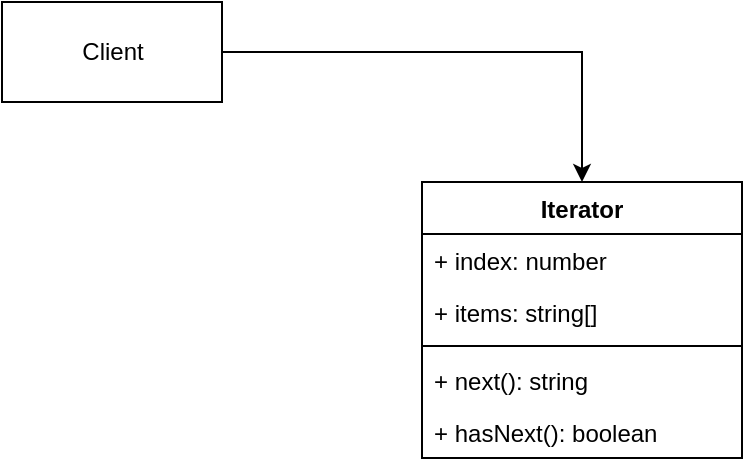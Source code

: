 <mxfile version="14.6.13" type="device"><diagram id="DRqNpa9UnAvfbh4iBpZ-" name="Страница 1"><mxGraphModel dx="1086" dy="806" grid="1" gridSize="10" guides="1" tooltips="1" connect="1" arrows="1" fold="1" page="1" pageScale="1" pageWidth="827" pageHeight="1169" math="0" shadow="0"><root><mxCell id="0"/><mxCell id="1" parent="0"/><mxCell id="tBKYErcQ3o0Ftk71ofSQ-1" value="Iterator" style="swimlane;fontStyle=1;align=center;verticalAlign=top;childLayout=stackLayout;horizontal=1;startSize=26;horizontalStack=0;resizeParent=1;resizeParentMax=0;resizeLast=0;collapsible=1;marginBottom=0;" vertex="1" parent="1"><mxGeometry x="330" y="370" width="160" height="138" as="geometry"/></mxCell><mxCell id="tBKYErcQ3o0Ftk71ofSQ-2" value="+ index: number" style="text;strokeColor=none;fillColor=none;align=left;verticalAlign=top;spacingLeft=4;spacingRight=4;overflow=hidden;rotatable=0;points=[[0,0.5],[1,0.5]];portConstraint=eastwest;" vertex="1" parent="tBKYErcQ3o0Ftk71ofSQ-1"><mxGeometry y="26" width="160" height="26" as="geometry"/></mxCell><mxCell id="tBKYErcQ3o0Ftk71ofSQ-5" value="+ items: string[]" style="text;strokeColor=none;fillColor=none;align=left;verticalAlign=top;spacingLeft=4;spacingRight=4;overflow=hidden;rotatable=0;points=[[0,0.5],[1,0.5]];portConstraint=eastwest;" vertex="1" parent="tBKYErcQ3o0Ftk71ofSQ-1"><mxGeometry y="52" width="160" height="26" as="geometry"/></mxCell><mxCell id="tBKYErcQ3o0Ftk71ofSQ-3" value="" style="line;strokeWidth=1;fillColor=none;align=left;verticalAlign=middle;spacingTop=-1;spacingLeft=3;spacingRight=3;rotatable=0;labelPosition=right;points=[];portConstraint=eastwest;" vertex="1" parent="tBKYErcQ3o0Ftk71ofSQ-1"><mxGeometry y="78" width="160" height="8" as="geometry"/></mxCell><mxCell id="tBKYErcQ3o0Ftk71ofSQ-4" value="+ next(): string" style="text;strokeColor=none;fillColor=none;align=left;verticalAlign=top;spacingLeft=4;spacingRight=4;overflow=hidden;rotatable=0;points=[[0,0.5],[1,0.5]];portConstraint=eastwest;" vertex="1" parent="tBKYErcQ3o0Ftk71ofSQ-1"><mxGeometry y="86" width="160" height="26" as="geometry"/></mxCell><mxCell id="tBKYErcQ3o0Ftk71ofSQ-6" value="+ hasNext(): boolean" style="text;strokeColor=none;fillColor=none;align=left;verticalAlign=top;spacingLeft=4;spacingRight=4;overflow=hidden;rotatable=0;points=[[0,0.5],[1,0.5]];portConstraint=eastwest;" vertex="1" parent="tBKYErcQ3o0Ftk71ofSQ-1"><mxGeometry y="112" width="160" height="26" as="geometry"/></mxCell><mxCell id="tBKYErcQ3o0Ftk71ofSQ-8" style="edgeStyle=orthogonalEdgeStyle;rounded=0;orthogonalLoop=1;jettySize=auto;html=1;exitX=1;exitY=0.5;exitDx=0;exitDy=0;" edge="1" parent="1" source="tBKYErcQ3o0Ftk71ofSQ-7" target="tBKYErcQ3o0Ftk71ofSQ-1"><mxGeometry relative="1" as="geometry"><Array as="points"><mxPoint x="410" y="305"/></Array></mxGeometry></mxCell><mxCell id="tBKYErcQ3o0Ftk71ofSQ-7" value="Client" style="html=1;" vertex="1" parent="1"><mxGeometry x="120" y="280" width="110" height="50" as="geometry"/></mxCell></root></mxGraphModel></diagram></mxfile>